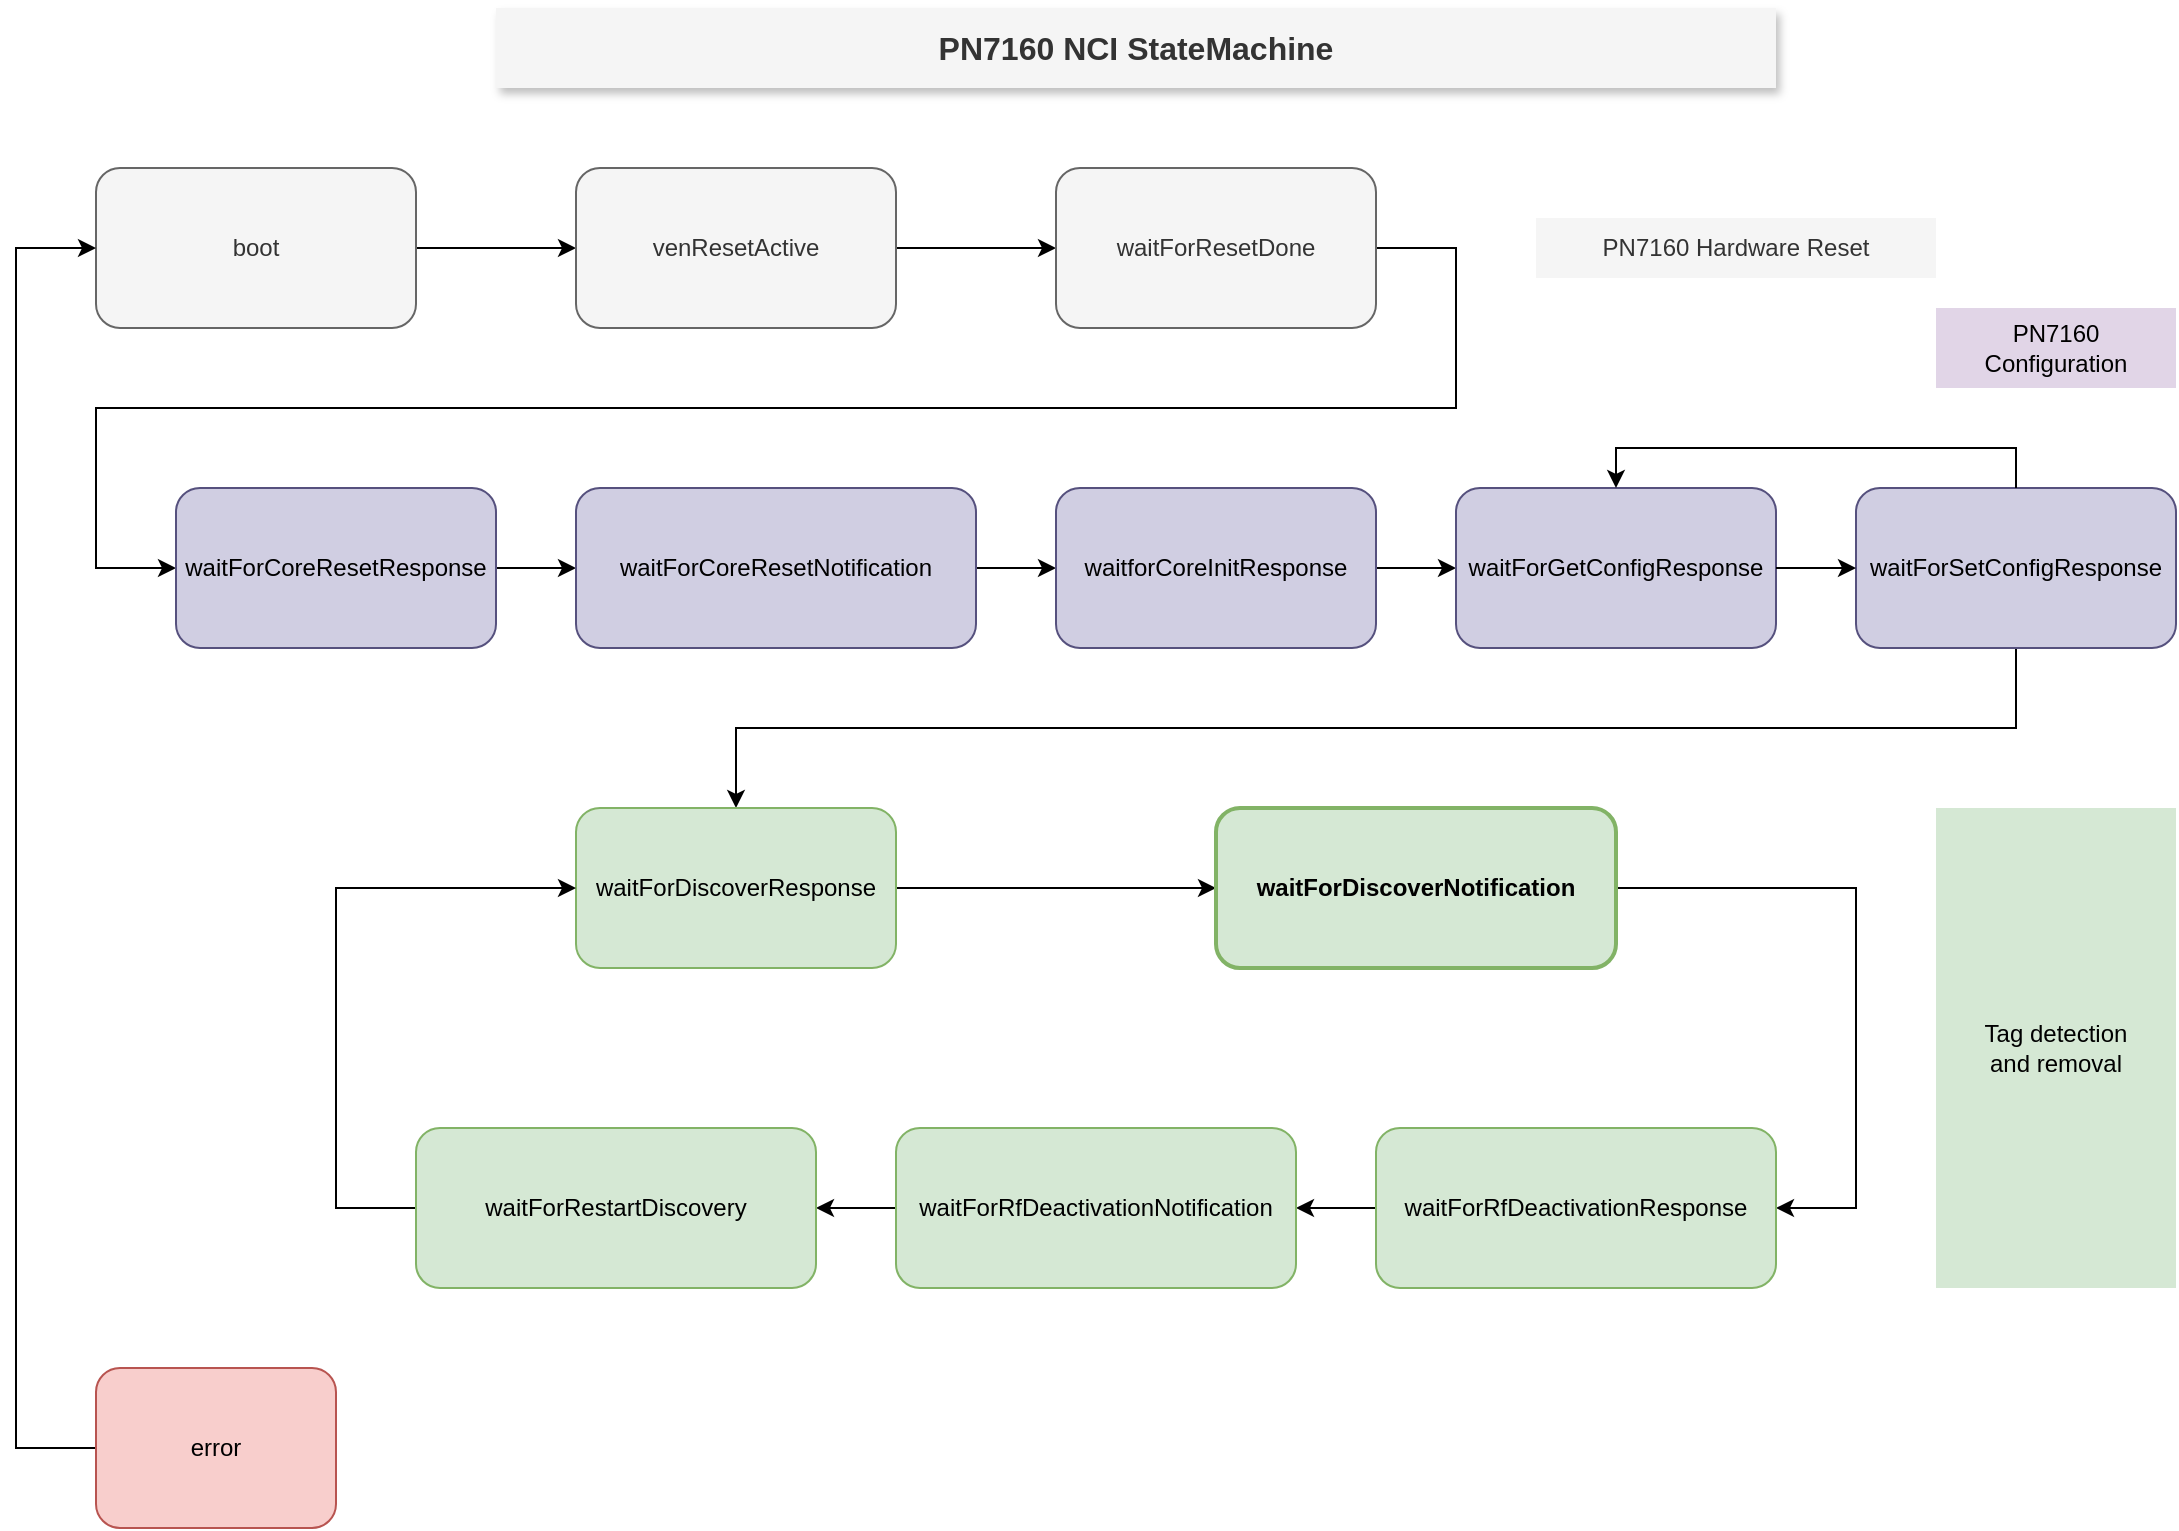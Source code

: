 <mxfile>
    <diagram name="Page-1" id="wYjywlvcIwT_DsXH6O89">
        <mxGraphModel dx="1382" dy="921" grid="1" gridSize="10" guides="1" tooltips="1" connect="1" arrows="1" fold="1" page="1" pageScale="1" pageWidth="1169" pageHeight="827" math="0" shadow="0">
            <root>
                <mxCell id="0"/>
                <mxCell id="1" parent="0"/>
                <mxCell id="reHknw8Zms2XlpLxXI_F-3" value="" style="edgeStyle=orthogonalEdgeStyle;rounded=0;orthogonalLoop=1;jettySize=auto;html=1;" parent="1" source="reHknw8Zms2XlpLxXI_F-1" target="reHknw8Zms2XlpLxXI_F-2" edge="1">
                    <mxGeometry relative="1" as="geometry"/>
                </mxCell>
                <mxCell id="reHknw8Zms2XlpLxXI_F-1" value="boot" style="rounded=1;whiteSpace=wrap;html=1;fillColor=#f5f5f5;fontColor=#333333;strokeColor=#666666;" parent="1" vertex="1">
                    <mxGeometry x="80" y="120" width="160" height="80" as="geometry"/>
                </mxCell>
                <mxCell id="reHknw8Zms2XlpLxXI_F-5" value="" style="edgeStyle=orthogonalEdgeStyle;rounded=0;orthogonalLoop=1;jettySize=auto;html=1;" parent="1" source="reHknw8Zms2XlpLxXI_F-2" target="reHknw8Zms2XlpLxXI_F-4" edge="1">
                    <mxGeometry relative="1" as="geometry"/>
                </mxCell>
                <mxCell id="reHknw8Zms2XlpLxXI_F-2" value="venResetActive" style="rounded=1;whiteSpace=wrap;html=1;fillColor=#f5f5f5;fontColor=#333333;strokeColor=#666666;" parent="1" vertex="1">
                    <mxGeometry x="320" y="120" width="160" height="80" as="geometry"/>
                </mxCell>
                <mxCell id="reHknw8Zms2XlpLxXI_F-13" style="edgeStyle=orthogonalEdgeStyle;rounded=0;orthogonalLoop=1;jettySize=auto;html=1;entryX=0;entryY=0.5;entryDx=0;entryDy=0;exitX=1;exitY=0.5;exitDx=0;exitDy=0;" parent="1" source="reHknw8Zms2XlpLxXI_F-4" target="reHknw8Zms2XlpLxXI_F-6" edge="1">
                    <mxGeometry relative="1" as="geometry">
                        <Array as="points">
                            <mxPoint x="760" y="160"/>
                            <mxPoint x="760" y="240"/>
                            <mxPoint x="80" y="240"/>
                            <mxPoint x="80" y="320"/>
                        </Array>
                    </mxGeometry>
                </mxCell>
                <mxCell id="reHknw8Zms2XlpLxXI_F-4" value="waitForResetDone" style="rounded=1;whiteSpace=wrap;html=1;fillColor=#f5f5f5;fontColor=#333333;strokeColor=#666666;" parent="1" vertex="1">
                    <mxGeometry x="560" y="120" width="160" height="80" as="geometry"/>
                </mxCell>
                <mxCell id="reHknw8Zms2XlpLxXI_F-8" value="" style="edgeStyle=orthogonalEdgeStyle;rounded=0;orthogonalLoop=1;jettySize=auto;html=1;" parent="1" source="reHknw8Zms2XlpLxXI_F-6" target="reHknw8Zms2XlpLxXI_F-7" edge="1">
                    <mxGeometry relative="1" as="geometry"/>
                </mxCell>
                <mxCell id="reHknw8Zms2XlpLxXI_F-6" value="waitForCoreResetResponse" style="rounded=1;whiteSpace=wrap;html=1;fillColor=#d0cee2;strokeColor=#56517e;" parent="1" vertex="1">
                    <mxGeometry x="120" y="280" width="160" height="80" as="geometry"/>
                </mxCell>
                <mxCell id="reHknw8Zms2XlpLxXI_F-10" value="" style="edgeStyle=orthogonalEdgeStyle;rounded=0;orthogonalLoop=1;jettySize=auto;html=1;" parent="1" source="reHknw8Zms2XlpLxXI_F-7" target="reHknw8Zms2XlpLxXI_F-9" edge="1">
                    <mxGeometry relative="1" as="geometry"/>
                </mxCell>
                <mxCell id="reHknw8Zms2XlpLxXI_F-7" value="waitForCoreResetNotification" style="rounded=1;whiteSpace=wrap;html=1;fillColor=#d0cee2;strokeColor=#56517e;" parent="1" vertex="1">
                    <mxGeometry x="320" y="280" width="200" height="80" as="geometry"/>
                </mxCell>
                <mxCell id="reHknw8Zms2XlpLxXI_F-12" value="" style="edgeStyle=orthogonalEdgeStyle;rounded=0;orthogonalLoop=1;jettySize=auto;html=1;" parent="1" source="reHknw8Zms2XlpLxXI_F-9" target="reHknw8Zms2XlpLxXI_F-11" edge="1">
                    <mxGeometry relative="1" as="geometry"/>
                </mxCell>
                <mxCell id="reHknw8Zms2XlpLxXI_F-9" value="waitforCoreInitResponse" style="rounded=1;whiteSpace=wrap;html=1;fillColor=#d0cee2;strokeColor=#56517e;" parent="1" vertex="1">
                    <mxGeometry x="560" y="280" width="160" height="80" as="geometry"/>
                </mxCell>
                <mxCell id="reHknw8Zms2XlpLxXI_F-24" style="edgeStyle=orthogonalEdgeStyle;rounded=0;orthogonalLoop=1;jettySize=auto;html=1;entryX=0.5;entryY=0;entryDx=0;entryDy=0;exitX=0.5;exitY=1;exitDx=0;exitDy=0;" parent="1" source="2" target="reHknw8Zms2XlpLxXI_F-14" edge="1">
                    <mxGeometry relative="1" as="geometry">
                        <Array as="points">
                            <mxPoint x="1040" y="400"/>
                            <mxPoint x="400" y="400"/>
                        </Array>
                    </mxGeometry>
                </mxCell>
                <mxCell id="reHknw8Zms2XlpLxXI_F-11" value="waitForGetConfigResponse" style="rounded=1;whiteSpace=wrap;html=1;fillColor=#d0cee2;strokeColor=#56517e;" parent="1" vertex="1">
                    <mxGeometry x="760" y="280" width="160" height="80" as="geometry"/>
                </mxCell>
                <mxCell id="reHknw8Zms2XlpLxXI_F-16" value="" style="edgeStyle=orthogonalEdgeStyle;rounded=0;orthogonalLoop=1;jettySize=auto;html=1;" parent="1" source="reHknw8Zms2XlpLxXI_F-14" target="reHknw8Zms2XlpLxXI_F-15" edge="1">
                    <mxGeometry relative="1" as="geometry"/>
                </mxCell>
                <mxCell id="reHknw8Zms2XlpLxXI_F-14" value="waitForDiscoverResponse" style="rounded=1;whiteSpace=wrap;html=1;fillColor=#d5e8d4;strokeColor=#82b366;" parent="1" vertex="1">
                    <mxGeometry x="320" y="440" width="160" height="80" as="geometry"/>
                </mxCell>
                <mxCell id="reHknw8Zms2XlpLxXI_F-18" value="" style="edgeStyle=orthogonalEdgeStyle;rounded=0;orthogonalLoop=1;jettySize=auto;html=1;exitX=1;exitY=0.5;exitDx=0;exitDy=0;entryX=1;entryY=0.5;entryDx=0;entryDy=0;" parent="1" source="reHknw8Zms2XlpLxXI_F-15" target="reHknw8Zms2XlpLxXI_F-17" edge="1">
                    <mxGeometry relative="1" as="geometry">
                        <Array as="points">
                            <mxPoint x="960" y="480"/>
                            <mxPoint x="960" y="640"/>
                        </Array>
                    </mxGeometry>
                </mxCell>
                <mxCell id="reHknw8Zms2XlpLxXI_F-15" value="waitForDiscoverNotification" style="rounded=1;whiteSpace=wrap;html=1;fillColor=#d5e8d4;strokeColor=#82b366;fontStyle=1;strokeWidth=2;" parent="1" vertex="1">
                    <mxGeometry x="640" y="440" width="200" height="80" as="geometry"/>
                </mxCell>
                <mxCell id="reHknw8Zms2XlpLxXI_F-20" value="" style="edgeStyle=orthogonalEdgeStyle;rounded=0;orthogonalLoop=1;jettySize=auto;html=1;" parent="1" source="reHknw8Zms2XlpLxXI_F-17" target="reHknw8Zms2XlpLxXI_F-19" edge="1">
                    <mxGeometry relative="1" as="geometry"/>
                </mxCell>
                <mxCell id="reHknw8Zms2XlpLxXI_F-17" value="waitForRfDeactivationResponse" style="rounded=1;whiteSpace=wrap;html=1;fillColor=#d5e8d4;strokeColor=#82b366;" parent="1" vertex="1">
                    <mxGeometry x="720" y="600" width="200" height="80" as="geometry"/>
                </mxCell>
                <mxCell id="reHknw8Zms2XlpLxXI_F-22" value="" style="edgeStyle=orthogonalEdgeStyle;rounded=0;orthogonalLoop=1;jettySize=auto;html=1;" parent="1" source="reHknw8Zms2XlpLxXI_F-19" target="reHknw8Zms2XlpLxXI_F-21" edge="1">
                    <mxGeometry relative="1" as="geometry"/>
                </mxCell>
                <mxCell id="reHknw8Zms2XlpLxXI_F-19" value="waitForRfDeactivationNotification" style="rounded=1;whiteSpace=wrap;html=1;fillColor=#d5e8d4;strokeColor=#82b366;" parent="1" vertex="1">
                    <mxGeometry x="480" y="600" width="200" height="80" as="geometry"/>
                </mxCell>
                <mxCell id="reHknw8Zms2XlpLxXI_F-23" style="edgeStyle=orthogonalEdgeStyle;rounded=0;orthogonalLoop=1;jettySize=auto;html=1;entryX=0;entryY=0.5;entryDx=0;entryDy=0;exitX=0;exitY=0.5;exitDx=0;exitDy=0;" parent="1" source="reHknw8Zms2XlpLxXI_F-21" target="reHknw8Zms2XlpLxXI_F-14" edge="1">
                    <mxGeometry relative="1" as="geometry">
                        <Array as="points">
                            <mxPoint x="200" y="640"/>
                            <mxPoint x="200" y="480"/>
                        </Array>
                    </mxGeometry>
                </mxCell>
                <mxCell id="reHknw8Zms2XlpLxXI_F-21" value="waitForRestartDiscovery" style="rounded=1;whiteSpace=wrap;html=1;fillColor=#d5e8d4;strokeColor=#82b366;" parent="1" vertex="1">
                    <mxGeometry x="240" y="600" width="200" height="80" as="geometry"/>
                </mxCell>
                <mxCell id="reHknw8Zms2XlpLxXI_F-25" value="PN7160 Hardware Reset" style="text;html=1;strokeColor=none;fillColor=#f5f5f5;align=center;verticalAlign=middle;whiteSpace=wrap;rounded=0;fontColor=#333333;" parent="1" vertex="1">
                    <mxGeometry x="800" y="145" width="200" height="30" as="geometry"/>
                </mxCell>
                <mxCell id="reHknw8Zms2XlpLxXI_F-26" value="PN7160 Configuration" style="text;html=1;strokeColor=none;fillColor=#e1d5e7;align=center;verticalAlign=middle;whiteSpace=wrap;rounded=0;" parent="1" vertex="1">
                    <mxGeometry x="1000" y="190" width="120" height="40" as="geometry"/>
                </mxCell>
                <mxCell id="reHknw8Zms2XlpLxXI_F-27" value="Tag detection&lt;br&gt;and removal" style="text;html=1;strokeColor=none;fillColor=#d5e8d4;align=center;verticalAlign=middle;whiteSpace=wrap;rounded=0;" parent="1" vertex="1">
                    <mxGeometry x="1000" y="440" width="120" height="240" as="geometry"/>
                </mxCell>
                <mxCell id="reHknw8Zms2XlpLxXI_F-28" value="PN7160 NCI StateMachine" style="text;html=1;strokeColor=none;fillColor=#f5f5f5;align=center;verticalAlign=middle;whiteSpace=wrap;rounded=0;fontStyle=1;fontSize=16;fontColor=#333333;shadow=1;" parent="1" vertex="1">
                    <mxGeometry x="280" y="40" width="640" height="40" as="geometry"/>
                </mxCell>
                <mxCell id="reHknw8Zms2XlpLxXI_F-30" style="edgeStyle=orthogonalEdgeStyle;rounded=0;orthogonalLoop=1;jettySize=auto;html=1;entryX=0;entryY=0.5;entryDx=0;entryDy=0;fontSize=16;" parent="1" source="reHknw8Zms2XlpLxXI_F-29" target="reHknw8Zms2XlpLxXI_F-1" edge="1">
                    <mxGeometry relative="1" as="geometry">
                        <Array as="points">
                            <mxPoint x="40" y="160"/>
                        </Array>
                    </mxGeometry>
                </mxCell>
                <mxCell id="reHknw8Zms2XlpLxXI_F-29" value="error" style="rounded=1;whiteSpace=wrap;html=1;fillColor=#f8cecc;strokeColor=#b85450;" parent="1" vertex="1">
                    <mxGeometry x="80" y="720" width="120" height="80" as="geometry"/>
                </mxCell>
                <mxCell id="2" value="waitForSetConfigResponse" style="rounded=1;whiteSpace=wrap;html=1;fillColor=#d0cee2;strokeColor=#56517e;" vertex="1" parent="1">
                    <mxGeometry x="960" y="280" width="160" height="80" as="geometry"/>
                </mxCell>
                <mxCell id="3" value="" style="edgeStyle=orthogonalEdgeStyle;rounded=0;orthogonalLoop=1;jettySize=auto;html=1;entryX=0;entryY=0.5;entryDx=0;entryDy=0;exitX=1;exitY=0.5;exitDx=0;exitDy=0;" edge="1" parent="1" source="reHknw8Zms2XlpLxXI_F-11" target="2">
                    <mxGeometry relative="1" as="geometry">
                        <mxPoint x="730" y="330" as="sourcePoint"/>
                        <mxPoint x="770" y="330" as="targetPoint"/>
                    </mxGeometry>
                </mxCell>
                <mxCell id="6" value="" style="edgeStyle=orthogonalEdgeStyle;rounded=0;orthogonalLoop=1;jettySize=auto;html=1;entryX=0.5;entryY=0;entryDx=0;entryDy=0;exitX=0.5;exitY=0;exitDx=0;exitDy=0;" edge="1" parent="1" source="2" target="reHknw8Zms2XlpLxXI_F-11">
                    <mxGeometry relative="1" as="geometry">
                        <mxPoint x="930" y="330" as="sourcePoint"/>
                        <mxPoint x="970" y="330" as="targetPoint"/>
                    </mxGeometry>
                </mxCell>
            </root>
        </mxGraphModel>
    </diagram>
</mxfile>